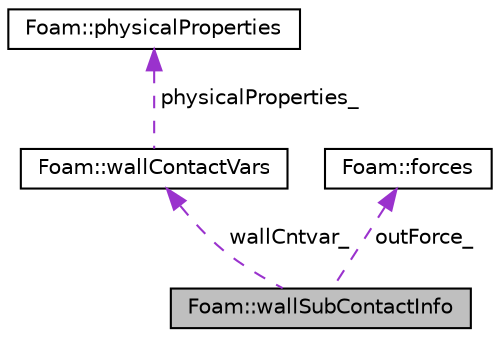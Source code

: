 digraph "Foam::wallSubContactInfo"
{
 // LATEX_PDF_SIZE
  edge [fontname="Helvetica",fontsize="10",labelfontname="Helvetica",labelfontsize="10"];
  node [fontname="Helvetica",fontsize="10",shape=record];
  Node1 [label="Foam::wallSubContactInfo",height=0.2,width=0.4,color="black", fillcolor="grey75", style="filled", fontcolor="black",tooltip=" "];
  Node2 -> Node1 [dir="back",color="darkorchid3",fontsize="10",style="dashed",label=" wallCntvar_" ,fontname="Helvetica"];
  Node2 [label="Foam::wallContactVars",height=0.2,width=0.4,color="black", fillcolor="white", style="filled",URL="$classFoam_1_1wallContactVars.html",tooltip=" "];
  Node3 -> Node2 [dir="back",color="darkorchid3",fontsize="10",style="dashed",label=" physicalProperties_" ,fontname="Helvetica"];
  Node3 [label="Foam::physicalProperties",height=0.2,width=0.4,color="black", fillcolor="white", style="filled",URL="$structFoam_1_1physicalProperties.html",tooltip=" "];
  Node4 -> Node1 [dir="back",color="darkorchid3",fontsize="10",style="dashed",label=" outForce_" ,fontname="Helvetica"];
  Node4 [label="Foam::forces",height=0.2,width=0.4,color="black", fillcolor="white", style="filled",URL="$structFoam_1_1forces.html",tooltip=" "];
}
